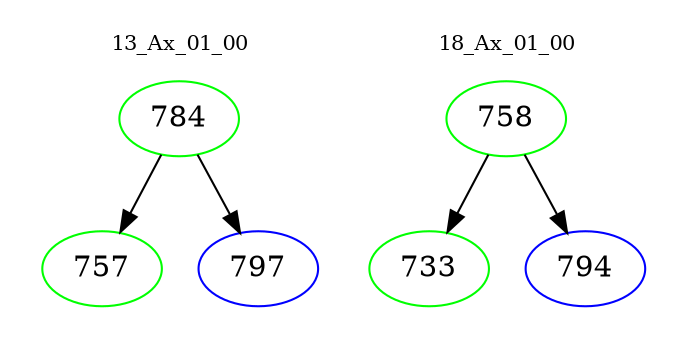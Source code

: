digraph{
subgraph cluster_0 {
color = white
label = "13_Ax_01_00";
fontsize=10;
T0_784 [label="784", color="green"]
T0_784 -> T0_757 [color="black"]
T0_757 [label="757", color="green"]
T0_784 -> T0_797 [color="black"]
T0_797 [label="797", color="blue"]
}
subgraph cluster_1 {
color = white
label = "18_Ax_01_00";
fontsize=10;
T1_758 [label="758", color="green"]
T1_758 -> T1_733 [color="black"]
T1_733 [label="733", color="green"]
T1_758 -> T1_794 [color="black"]
T1_794 [label="794", color="blue"]
}
}
